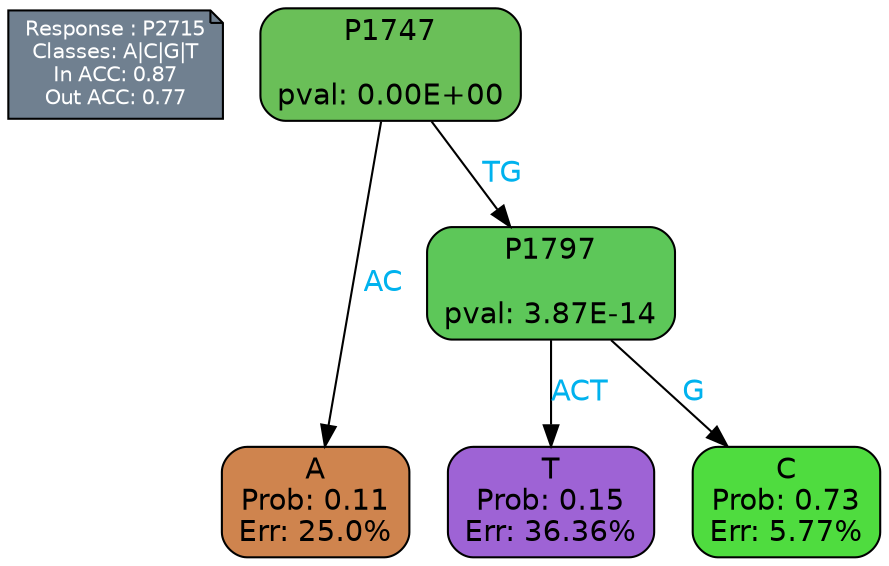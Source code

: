 digraph Tree {
node [shape=box, style="filled, rounded", color="black", fontname=helvetica] ;
graph [ranksep=equally, splines=polylines, bgcolor=transparent, dpi=600] ;
edge [fontname=helvetica] ;
LEGEND [label="Response : P2715
Classes: A|C|G|T
In ACC: 0.87
Out ACC: 0.77
",shape=note,align=left,style=filled,fillcolor="slategray",fontcolor="white",fontsize=10];1 [label="P1747

pval: 0.00E+00", fillcolor="#6abf58"] ;
2 [label="A
Prob: 0.11
Err: 25.0%", fillcolor="#cf844e"] ;
3 [label="P1797

pval: 3.87E-14", fillcolor="#5dc759"] ;
4 [label="T
Prob: 0.15
Err: 36.36%", fillcolor="#9e63d5"] ;
5 [label="C
Prob: 0.73
Err: 5.77%", fillcolor="#4fdc3f"] ;
1 -> 2 [label="AC",fontcolor=deepskyblue2] ;
1 -> 3 [label="TG",fontcolor=deepskyblue2] ;
3 -> 4 [label="ACT",fontcolor=deepskyblue2] ;
3 -> 5 [label="G",fontcolor=deepskyblue2] ;
{rank = same; 2;4;5;}{rank = same; LEGEND;1;}}